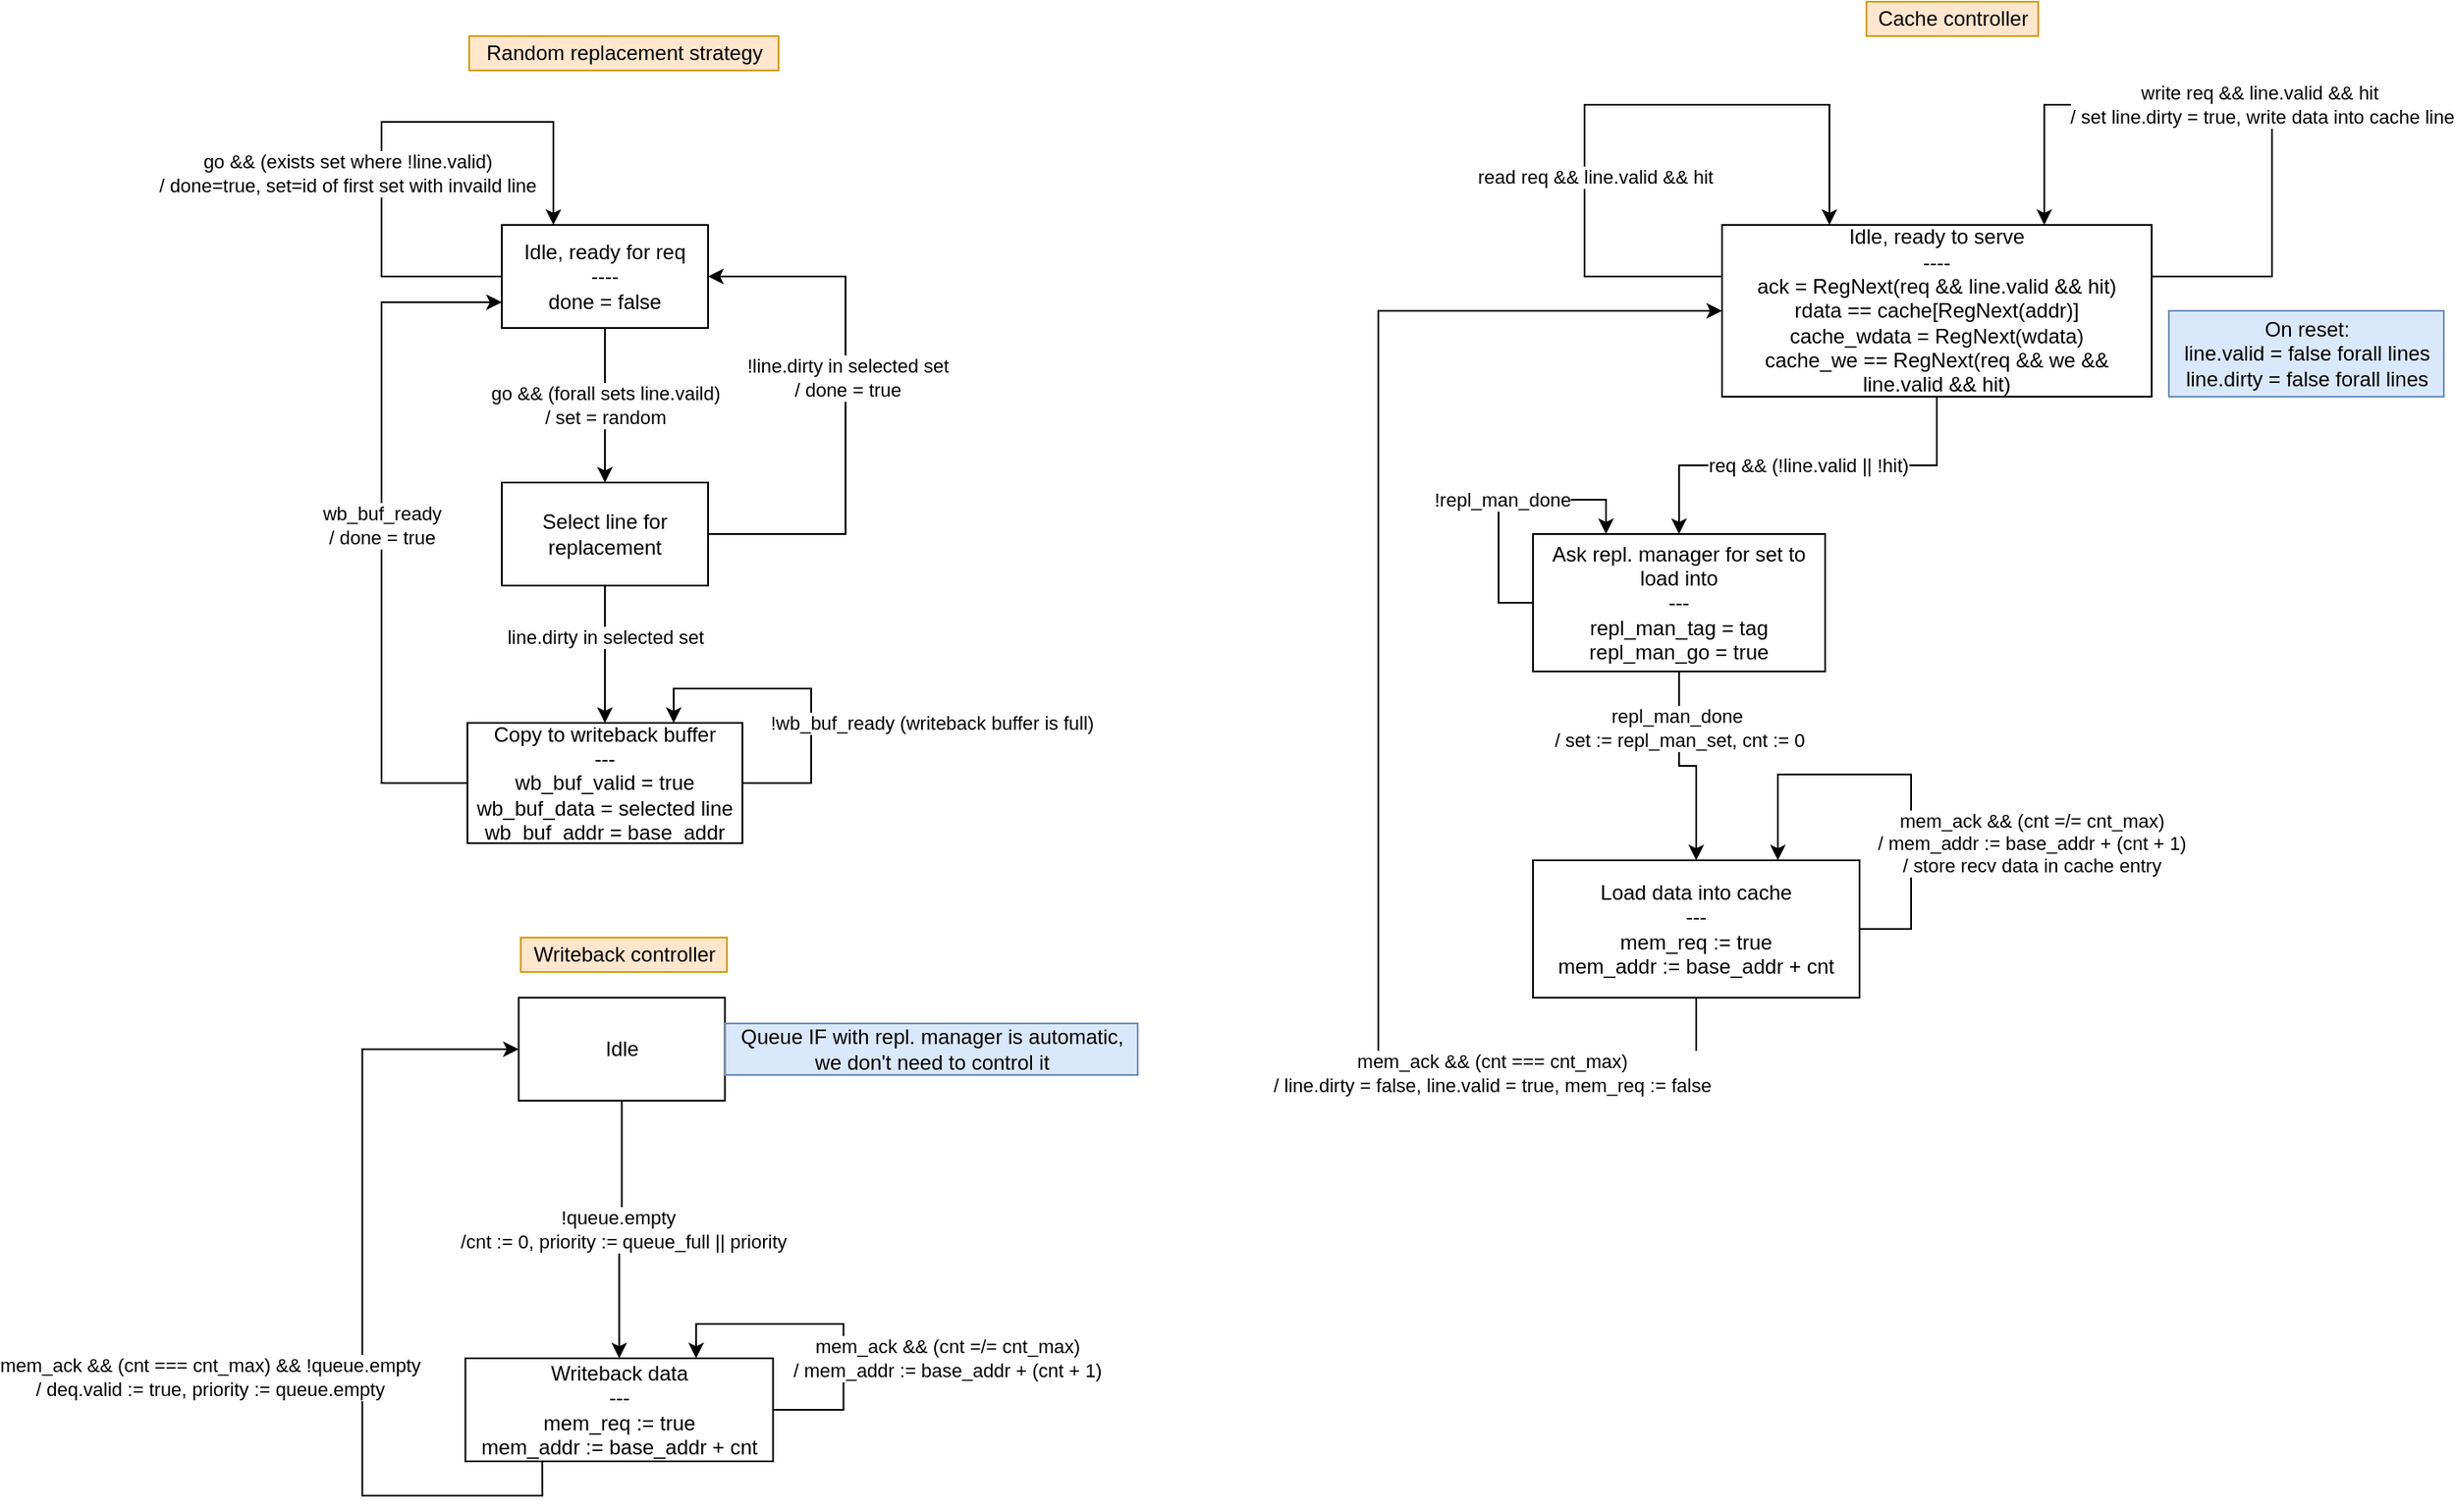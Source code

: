 <mxfile version="12.9.13" type="device"><diagram id="C0b4fgSiL0ypxUbFE12K" name="Page-1"><mxGraphModel dx="1851" dy="584" grid="1" gridSize="10" guides="1" tooltips="1" connect="1" arrows="1" fold="1" page="1" pageScale="1" pageWidth="827" pageHeight="1169" math="0" shadow="0"><root><mxCell id="0"/><mxCell id="1" parent="0"/><mxCell id="x-poXoBc5C0qO2cO7E4d-9" value="req &amp;amp;&amp;amp; (!line.valid || !hit)" style="edgeStyle=orthogonalEdgeStyle;rounded=0;orthogonalLoop=1;jettySize=auto;html=1;exitX=0.5;exitY=1;exitDx=0;exitDy=0;entryX=0.5;entryY=0;entryDx=0;entryDy=0;" edge="1" parent="1" source="x-poXoBc5C0qO2cO7E4d-3" target="x-poXoBc5C0qO2cO7E4d-8"><mxGeometry relative="1" as="geometry"/></mxCell><mxCell id="x-poXoBc5C0qO2cO7E4d-3" value="Idle, ready to serve&lt;br&gt;----&lt;br&gt;ack = RegNext(req &amp;amp;&amp;amp; line.valid &amp;amp;&amp;amp; hit)&lt;br&gt;rdata == cache[RegNext(addr)]&lt;br&gt;cache_wdata = RegNext(wdata)&lt;br&gt;cache_we == RegNext(req &amp;amp;&amp;amp; we &amp;amp;&amp;amp; line.valid &amp;amp;&amp;amp; hit)" style="rounded=0;whiteSpace=wrap;html=1;" vertex="1" parent="1"><mxGeometry x="280" y="160" width="250" height="100" as="geometry"/></mxCell><mxCell id="x-poXoBc5C0qO2cO7E4d-4" value="On reset:&lt;br&gt;line.valid = false forall lines&lt;br&gt;line.dirty = false forall lines" style="text;html=1;align=center;verticalAlign=middle;resizable=0;points=[];autosize=1;fillColor=#dae8fc;strokeColor=#6c8ebf;" vertex="1" parent="1"><mxGeometry x="540" y="210" width="160" height="50" as="geometry"/></mxCell><mxCell id="x-poXoBc5C0qO2cO7E4d-5" style="edgeStyle=orthogonalEdgeStyle;rounded=0;orthogonalLoop=1;jettySize=auto;html=1;exitX=0;exitY=0.5;exitDx=0;exitDy=0;entryX=0.25;entryY=0;entryDx=0;entryDy=0;" edge="1" parent="1" source="x-poXoBc5C0qO2cO7E4d-3" target="x-poXoBc5C0qO2cO7E4d-3"><mxGeometry relative="1" as="geometry"><Array as="points"><mxPoint x="200" y="190"/><mxPoint x="200" y="90"/><mxPoint x="343" y="90"/></Array></mxGeometry></mxCell><mxCell id="x-poXoBc5C0qO2cO7E4d-6" value="read req &amp;amp;&amp;amp; line.valid &amp;amp;&amp;amp; hit" style="edgeLabel;html=1;align=center;verticalAlign=middle;resizable=0;points=[];" vertex="1" connectable="0" parent="x-poXoBc5C0qO2cO7E4d-5"><mxGeometry x="-0.233" y="-6" relative="1" as="geometry"><mxPoint as="offset"/></mxGeometry></mxCell><mxCell id="x-poXoBc5C0qO2cO7E4d-7" value="write req &amp;amp;&amp;amp; line.valid &amp;amp;&amp;amp; hit&amp;nbsp;&lt;br&gt;/ set line.dirty = true, write data into cache line" style="edgeStyle=orthogonalEdgeStyle;rounded=0;orthogonalLoop=1;jettySize=auto;html=1;exitX=1;exitY=0.5;exitDx=0;exitDy=0;entryX=0.75;entryY=0;entryDx=0;entryDy=0;" edge="1" parent="1" source="x-poXoBc5C0qO2cO7E4d-3" target="x-poXoBc5C0qO2cO7E4d-3"><mxGeometry relative="1" as="geometry"><Array as="points"><mxPoint x="600" y="190"/><mxPoint x="600" y="90"/><mxPoint x="468" y="90"/></Array></mxGeometry></mxCell><mxCell id="x-poXoBc5C0qO2cO7E4d-34" value="repl_man_done&amp;nbsp;&lt;br&gt;/ set := repl_man_set, cnt := 0" style="edgeStyle=orthogonalEdgeStyle;rounded=0;orthogonalLoop=1;jettySize=auto;html=1;" edge="1" parent="1" source="x-poXoBc5C0qO2cO7E4d-8" target="x-poXoBc5C0qO2cO7E4d-33"><mxGeometry x="-0.455" relative="1" as="geometry"><mxPoint as="offset"/></mxGeometry></mxCell><mxCell id="x-poXoBc5C0qO2cO7E4d-8" value="Ask repl. manager for set to load into&lt;br&gt;---&lt;br&gt;repl_man_tag = tag&lt;br&gt;repl_man_go = true" style="rounded=0;whiteSpace=wrap;html=1;" vertex="1" parent="1"><mxGeometry x="170" y="340" width="170" height="80" as="geometry"/></mxCell><mxCell id="x-poXoBc5C0qO2cO7E4d-37" style="edgeStyle=orthogonalEdgeStyle;rounded=0;orthogonalLoop=1;jettySize=auto;html=1;exitX=0.5;exitY=1;exitDx=0;exitDy=0;entryX=0;entryY=0.5;entryDx=0;entryDy=0;" edge="1" parent="1" source="x-poXoBc5C0qO2cO7E4d-33" target="x-poXoBc5C0qO2cO7E4d-3"><mxGeometry relative="1" as="geometry"><Array as="points"><mxPoint x="265" y="650"/><mxPoint x="80" y="650"/><mxPoint x="80" y="210"/></Array></mxGeometry></mxCell><mxCell id="x-poXoBc5C0qO2cO7E4d-38" value="mem_ack &amp;amp;&amp;amp; (cnt === cnt_max)&lt;br&gt;/ line.dirty = false, line.valid = true, mem_req := false" style="edgeLabel;html=1;align=center;verticalAlign=middle;resizable=0;points=[];" vertex="1" connectable="0" parent="x-poXoBc5C0qO2cO7E4d-37"><mxGeometry x="-0.632" y="4" relative="1" as="geometry"><mxPoint as="offset"/></mxGeometry></mxCell><mxCell id="x-poXoBc5C0qO2cO7E4d-33" value="Load data into cache&lt;br&gt;---&lt;br&gt;mem_req := true&lt;br&gt;mem_addr := base_addr + cnt" style="rounded=0;whiteSpace=wrap;html=1;" vertex="1" parent="1"><mxGeometry x="170" y="530" width="190" height="80" as="geometry"/></mxCell><mxCell id="x-poXoBc5C0qO2cO7E4d-16" value="Random replacement strategy" style="text;html=1;align=center;verticalAlign=middle;resizable=0;points=[];autosize=1;fillColor=#ffe6cc;strokeColor=#d79b00;" vertex="1" parent="1"><mxGeometry x="-449" y="50" width="180" height="20" as="geometry"/></mxCell><mxCell id="x-poXoBc5C0qO2cO7E4d-24" value="go &amp;amp;&amp;amp; (forall sets line.vaild) &lt;br&gt;/ set = random" style="edgeStyle=orthogonalEdgeStyle;rounded=0;orthogonalLoop=1;jettySize=auto;html=1;exitX=0.5;exitY=1;exitDx=0;exitDy=0;entryX=0.5;entryY=0;entryDx=0;entryDy=0;" edge="1" parent="1" source="x-poXoBc5C0qO2cO7E4d-17" target="x-poXoBc5C0qO2cO7E4d-23"><mxGeometry relative="1" as="geometry"/></mxCell><mxCell id="x-poXoBc5C0qO2cO7E4d-17" value="Idle, ready for req&lt;br&gt;----&lt;br&gt;done = false" style="rounded=0;whiteSpace=wrap;html=1;" vertex="1" parent="1"><mxGeometry x="-430" y="160" width="120" height="60" as="geometry"/></mxCell><mxCell id="x-poXoBc5C0qO2cO7E4d-19" value="go &amp;amp;&amp;amp; (exists set where !line.valid)&lt;br&gt;/ done=true, set=id of first set with invaild line" style="edgeStyle=orthogonalEdgeStyle;rounded=0;orthogonalLoop=1;jettySize=auto;html=1;exitX=0;exitY=0.5;exitDx=0;exitDy=0;entryX=0.25;entryY=0;entryDx=0;entryDy=0;" edge="1" parent="1" source="x-poXoBc5C0qO2cO7E4d-17" target="x-poXoBc5C0qO2cO7E4d-17"><mxGeometry x="-0.188" y="20" relative="1" as="geometry"><Array as="points"><mxPoint x="-500" y="190"/><mxPoint x="-500" y="100"/><mxPoint x="-400" y="100"/></Array><mxPoint as="offset"/></mxGeometry></mxCell><mxCell id="x-poXoBc5C0qO2cO7E4d-25" style="edgeStyle=orthogonalEdgeStyle;rounded=0;orthogonalLoop=1;jettySize=auto;html=1;exitX=1;exitY=0.5;exitDx=0;exitDy=0;entryX=1;entryY=0.5;entryDx=0;entryDy=0;" edge="1" parent="1" source="x-poXoBc5C0qO2cO7E4d-23" target="x-poXoBc5C0qO2cO7E4d-17"><mxGeometry relative="1" as="geometry"><Array as="points"><mxPoint x="-230" y="340"/><mxPoint x="-230" y="190"/></Array></mxGeometry></mxCell><mxCell id="x-poXoBc5C0qO2cO7E4d-26" value="!line.dirty in selected set &lt;br&gt;/ done = true" style="edgeLabel;html=1;align=center;verticalAlign=middle;resizable=0;points=[];" vertex="1" connectable="0" parent="x-poXoBc5C0qO2cO7E4d-25"><mxGeometry x="0.103" y="-1" relative="1" as="geometry"><mxPoint as="offset"/></mxGeometry></mxCell><mxCell id="x-poXoBc5C0qO2cO7E4d-28" value="line.dirty in selected set" style="edgeStyle=orthogonalEdgeStyle;rounded=0;orthogonalLoop=1;jettySize=auto;html=1;" edge="1" parent="1" source="x-poXoBc5C0qO2cO7E4d-23" target="x-poXoBc5C0qO2cO7E4d-27"><mxGeometry x="-0.25" relative="1" as="geometry"><mxPoint as="offset"/></mxGeometry></mxCell><mxCell id="x-poXoBc5C0qO2cO7E4d-23" value="Select line for replacement" style="rounded=0;whiteSpace=wrap;html=1;" vertex="1" parent="1"><mxGeometry x="-430" y="310" width="120" height="60" as="geometry"/></mxCell><mxCell id="x-poXoBc5C0qO2cO7E4d-31" value="wb_buf_ready&lt;br&gt;/ done = true" style="edgeStyle=orthogonalEdgeStyle;rounded=0;orthogonalLoop=1;jettySize=auto;html=1;exitX=0;exitY=0.5;exitDx=0;exitDy=0;entryX=0;entryY=0.75;entryDx=0;entryDy=0;" edge="1" parent="1" source="x-poXoBc5C0qO2cO7E4d-27" target="x-poXoBc5C0qO2cO7E4d-17"><mxGeometry relative="1" as="geometry"><Array as="points"><mxPoint x="-500" y="485"/><mxPoint x="-500" y="205"/></Array></mxGeometry></mxCell><mxCell id="x-poXoBc5C0qO2cO7E4d-27" value="Copy to writeback buffer&lt;br&gt;---&lt;br&gt;wb_buf_valid = true&lt;br&gt;wb_buf_data = selected line&lt;br&gt;wb_buf_addr = base_addr" style="rounded=0;whiteSpace=wrap;html=1;" vertex="1" parent="1"><mxGeometry x="-450" y="450" width="160" height="70" as="geometry"/></mxCell><mxCell id="x-poXoBc5C0qO2cO7E4d-29" style="edgeStyle=orthogonalEdgeStyle;rounded=0;orthogonalLoop=1;jettySize=auto;html=1;exitX=1;exitY=0.5;exitDx=0;exitDy=0;entryX=0.75;entryY=0;entryDx=0;entryDy=0;" edge="1" parent="1" source="x-poXoBc5C0qO2cO7E4d-27" target="x-poXoBc5C0qO2cO7E4d-27"><mxGeometry relative="1" as="geometry"><Array as="points"><mxPoint x="-250" y="485"/><mxPoint x="-250" y="430"/><mxPoint x="-330" y="430"/></Array></mxGeometry></mxCell><mxCell id="x-poXoBc5C0qO2cO7E4d-30" value="!wb_buf_ready (writeback buffer is full)" style="edgeLabel;html=1;align=center;verticalAlign=middle;resizable=0;points=[];" vertex="1" connectable="0" parent="x-poXoBc5C0qO2cO7E4d-29"><mxGeometry x="-0.19" y="-1" relative="1" as="geometry"><mxPoint x="69" y="4" as="offset"/></mxGeometry></mxCell><mxCell id="x-poXoBc5C0qO2cO7E4d-32" value="!repl_man_done" style="edgeStyle=orthogonalEdgeStyle;rounded=0;orthogonalLoop=1;jettySize=auto;html=1;exitX=0;exitY=0.5;exitDx=0;exitDy=0;entryX=0.25;entryY=0;entryDx=0;entryDy=0;" edge="1" parent="1" source="x-poXoBc5C0qO2cO7E4d-8" target="x-poXoBc5C0qO2cO7E4d-8"><mxGeometry relative="1" as="geometry"><Array as="points"><mxPoint x="150" y="380"/><mxPoint x="150" y="320"/><mxPoint x="213" y="320"/></Array></mxGeometry></mxCell><mxCell id="x-poXoBc5C0qO2cO7E4d-35" style="edgeStyle=orthogonalEdgeStyle;rounded=0;orthogonalLoop=1;jettySize=auto;html=1;exitX=1;exitY=0.5;exitDx=0;exitDy=0;entryX=0.75;entryY=0;entryDx=0;entryDy=0;" edge="1" parent="1" source="x-poXoBc5C0qO2cO7E4d-33" target="x-poXoBc5C0qO2cO7E4d-33"><mxGeometry relative="1" as="geometry"><Array as="points"><mxPoint x="390" y="570"/><mxPoint x="390" y="480"/><mxPoint x="313" y="480"/></Array></mxGeometry></mxCell><mxCell id="x-poXoBc5C0qO2cO7E4d-36" value="mem_ack &amp;amp;&amp;amp; (cnt =/= cnt_max)&lt;br&gt;/ mem_addr := base_addr + (cnt + 1)&lt;br&gt;/ store recv data in cache entry" style="edgeLabel;html=1;align=center;verticalAlign=middle;resizable=0;points=[];" vertex="1" connectable="0" parent="x-poXoBc5C0qO2cO7E4d-35"><mxGeometry x="-0.115" y="2" relative="1" as="geometry"><mxPoint x="72" y="29" as="offset"/></mxGeometry></mxCell><mxCell id="x-poXoBc5C0qO2cO7E4d-39" value="Cache controller" style="text;html=1;align=center;verticalAlign=middle;resizable=0;points=[];autosize=1;fillColor=#ffe6cc;strokeColor=#d79b00;" vertex="1" parent="1"><mxGeometry x="364" y="30" width="100" height="20" as="geometry"/></mxCell><mxCell id="x-poXoBc5C0qO2cO7E4d-40" value="Writeback controller" style="text;html=1;align=center;verticalAlign=middle;resizable=0;points=[];autosize=1;fillColor=#ffe6cc;strokeColor=#d79b00;" vertex="1" parent="1"><mxGeometry x="-419" y="575" width="120" height="20" as="geometry"/></mxCell><mxCell id="x-poXoBc5C0qO2cO7E4d-48" value="!queue.empty&amp;nbsp;&lt;br&gt;&amp;nbsp;/cnt := 0,&amp;nbsp;priority := queue_full || priority" style="edgeStyle=orthogonalEdgeStyle;rounded=0;orthogonalLoop=1;jettySize=auto;html=1;" edge="1" parent="1" source="x-poXoBc5C0qO2cO7E4d-43" target="x-poXoBc5C0qO2cO7E4d-47"><mxGeometry relative="1" as="geometry"/></mxCell><mxCell id="x-poXoBc5C0qO2cO7E4d-43" value="Idle" style="rounded=0;whiteSpace=wrap;html=1;" vertex="1" parent="1"><mxGeometry x="-420.2" y="610" width="120" height="60" as="geometry"/></mxCell><mxCell id="x-poXoBc5C0qO2cO7E4d-52" style="edgeStyle=orthogonalEdgeStyle;rounded=0;orthogonalLoop=1;jettySize=auto;html=1;exitX=0.25;exitY=1;exitDx=0;exitDy=0;entryX=0;entryY=0.5;entryDx=0;entryDy=0;" edge="1" parent="1" source="x-poXoBc5C0qO2cO7E4d-47" target="x-poXoBc5C0qO2cO7E4d-43"><mxGeometry relative="1" as="geometry"><Array as="points"><mxPoint x="-406.2" y="900"/><mxPoint x="-511.2" y="900"/><mxPoint x="-511.2" y="640"/></Array></mxGeometry></mxCell><mxCell id="x-poXoBc5C0qO2cO7E4d-53" value="mem_ack &amp;amp;&amp;amp; (cnt === cnt_max) &amp;amp;&amp;amp; !queue.empty&lt;br&gt;/ deq.valid := true, priority := queue.empty" style="edgeLabel;html=1;align=center;verticalAlign=middle;resizable=0;points=[];" vertex="1" connectable="0" parent="x-poXoBc5C0qO2cO7E4d-52"><mxGeometry x="-0.432" y="-1" relative="1" as="geometry"><mxPoint x="-89.8" y="-59" as="offset"/></mxGeometry></mxCell><mxCell id="x-poXoBc5C0qO2cO7E4d-47" value="Writeback data&lt;br&gt;---&lt;br&gt;mem_req := true&lt;br&gt;mem_addr := base_addr + cnt" style="rounded=0;whiteSpace=wrap;html=1;" vertex="1" parent="1"><mxGeometry x="-451.2" y="820" width="179" height="60" as="geometry"/></mxCell><mxCell id="x-poXoBc5C0qO2cO7E4d-50" value="mem_ack &amp;amp;&amp;amp; (cnt =/= cnt_max)&lt;br&gt;/ mem_addr := base_addr + (cnt + 1)" style="edgeStyle=orthogonalEdgeStyle;rounded=0;orthogonalLoop=1;jettySize=auto;html=1;exitX=1;exitY=0.5;exitDx=0;exitDy=0;entryX=0.75;entryY=0;entryDx=0;entryDy=0;" edge="1" parent="1" source="x-poXoBc5C0qO2cO7E4d-47" target="x-poXoBc5C0qO2cO7E4d-47"><mxGeometry x="-0.075" y="63" relative="1" as="geometry"><Array as="points"><mxPoint x="-231.2" y="850"/><mxPoint x="-231.2" y="800"/><mxPoint x="-317.2" y="800"/></Array><mxPoint x="60" y="-43" as="offset"/></mxGeometry></mxCell><mxCell id="x-poXoBc5C0qO2cO7E4d-56" value="Queue IF with repl. manager is automatic, &lt;br&gt;we don't need to control it" style="text;html=1;align=center;verticalAlign=middle;resizable=0;points=[];autosize=1;fillColor=#dae8fc;strokeColor=#6c8ebf;" vertex="1" parent="1"><mxGeometry x="-300" y="625" width="240" height="30" as="geometry"/></mxCell></root></mxGraphModel></diagram></mxfile>
